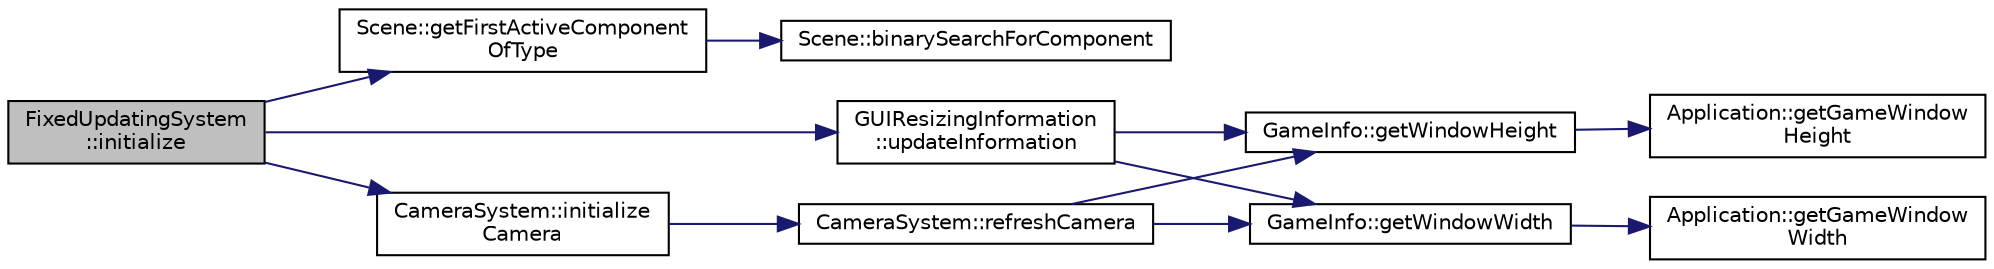digraph "FixedUpdatingSystem::initialize"
{
 // INTERACTIVE_SVG=YES
 // LATEX_PDF_SIZE
  edge [fontname="Helvetica",fontsize="10",labelfontname="Helvetica",labelfontsize="10"];
  node [fontname="Helvetica",fontsize="10",shape=record];
  rankdir="LR";
  Node1 [label="FixedUpdatingSystem\l::initialize",height=0.2,width=0.4,color="black", fillcolor="grey75", style="filled", fontcolor="black",tooltip=" "];
  Node1 -> Node2 [color="midnightblue",fontsize="10",style="solid",fontname="Helvetica"];
  Node2 [label="Scene::getFirstActiveComponent\lOfType",height=0.2,width=0.4,color="black", fillcolor="white", style="filled",URL="$d6/db5/class_scene.html#ae05acfccb36d74a21bd4988a2b562ceb",tooltip=" "];
  Node2 -> Node3 [color="midnightblue",fontsize="10",style="solid",fontname="Helvetica"];
  Node3 [label="Scene::binarySearchForComponent",height=0.2,width=0.4,color="black", fillcolor="white", style="filled",URL="$d6/db5/class_scene.html#af06ab78544ec997fd8e480762b2cc40a",tooltip=" "];
  Node1 -> Node4 [color="midnightblue",fontsize="10",style="solid",fontname="Helvetica"];
  Node4 [label="CameraSystem::initialize\lCamera",height=0.2,width=0.4,color="black", fillcolor="white", style="filled",URL="$d4/df8/class_camera_system.html#a4a7557f88f628a55314d3529519a28aa",tooltip=" "];
  Node4 -> Node5 [color="midnightblue",fontsize="10",style="solid",fontname="Helvetica"];
  Node5 [label="CameraSystem::refreshCamera",height=0.2,width=0.4,color="black", fillcolor="white", style="filled",URL="$d4/df8/class_camera_system.html#a47d9e3f5277b873769028e15ccd4aa43",tooltip=" "];
  Node5 -> Node6 [color="midnightblue",fontsize="10",style="solid",fontname="Helvetica"];
  Node6 [label="GameInfo::getWindowHeight",height=0.2,width=0.4,color="black", fillcolor="white", style="filled",URL="$d4/d58/namespace_game_info.html#a344c7e16ac06ee1f8458a249aac36e8e",tooltip=" "];
  Node6 -> Node7 [color="midnightblue",fontsize="10",style="solid",fontname="Helvetica"];
  Node7 [label="Application::getGameWindow\lHeight",height=0.2,width=0.4,color="black", fillcolor="white", style="filled",URL="$de/d6b/class_application.html#a0398d40c89d52bb8d6ac6ac466c5d30c",tooltip=" "];
  Node5 -> Node8 [color="midnightblue",fontsize="10",style="solid",fontname="Helvetica"];
  Node8 [label="GameInfo::getWindowWidth",height=0.2,width=0.4,color="black", fillcolor="white", style="filled",URL="$d4/d58/namespace_game_info.html#a7cf2306eb3025a60a9e2da52eefba71e",tooltip=" "];
  Node8 -> Node9 [color="midnightblue",fontsize="10",style="solid",fontname="Helvetica"];
  Node9 [label="Application::getGameWindow\lWidth",height=0.2,width=0.4,color="black", fillcolor="white", style="filled",URL="$de/d6b/class_application.html#aad8864ec1fa58ee23db7b111876d09a5",tooltip=" "];
  Node1 -> Node10 [color="midnightblue",fontsize="10",style="solid",fontname="Helvetica"];
  Node10 [label="GUIResizingInformation\l::updateInformation",height=0.2,width=0.4,color="black", fillcolor="white", style="filled",URL="$d7/d06/class_g_u_i_resizing_information.html#ae82679de84809831c862391c4bafffa1",tooltip=" "];
  Node10 -> Node6 [color="midnightblue",fontsize="10",style="solid",fontname="Helvetica"];
  Node10 -> Node8 [color="midnightblue",fontsize="10",style="solid",fontname="Helvetica"];
}
